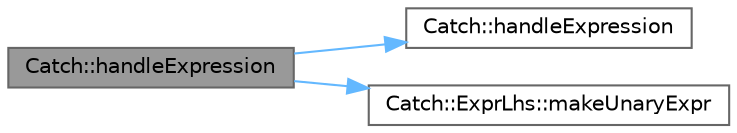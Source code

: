 digraph "Catch::handleExpression"
{
 // LATEX_PDF_SIZE
  bgcolor="transparent";
  edge [fontname=Helvetica,fontsize=10,labelfontname=Helvetica,labelfontsize=10];
  node [fontname=Helvetica,fontsize=10,shape=box,height=0.2,width=0.4];
  rankdir="LR";
  Node1 [id="Node000001",label="Catch::handleExpression",height=0.2,width=0.4,color="gray40", fillcolor="grey60", style="filled", fontcolor="black",tooltip=" "];
  Node1 -> Node2 [id="edge1_Node000001_Node000002",color="steelblue1",style="solid",tooltip=" "];
  Node2 [id="Node000002",label="Catch::handleExpression",height=0.2,width=0.4,color="grey40", fillcolor="white", style="filled",URL="$namespace_catch.html#a65af25091f2ab61056e166765963e525",tooltip=" "];
  Node1 -> Node3 [id="edge2_Node000001_Node000003",color="steelblue1",style="solid",tooltip=" "];
  Node3 [id="Node000003",label="Catch::ExprLhs::makeUnaryExpr",height=0.2,width=0.4,color="grey40", fillcolor="white", style="filled",URL="$class_catch_1_1_expr_lhs.html#ab68bd6d5d3ae21b7fba9010150fba95d",tooltip=" "];
}
